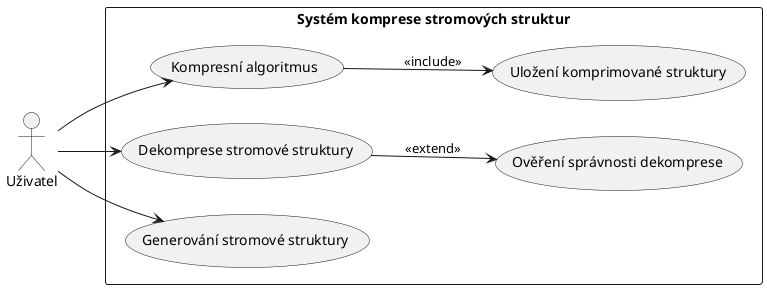 @startuml

left to right direction

actor "Uživatel" as User

rectangle "Systém komprese stromových struktur" {
    usecase "Kompresní algoritmus" as UC1
    usecase "Dekomprese stromové struktury" as UC2
    usecase "Generování stromové struktury" as UC5
    usecase "Uložení komprimované struktury" as UC7
    usecase "Ověření správnosti dekomprese" as UC8
}

User --> UC1
User --> UC2
User --> UC5

UC1 --> UC7 : <<include>>
UC2 --> UC8 : <<extend>>

@enduml